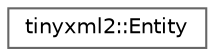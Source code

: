 digraph "Graphical Class Hierarchy"
{
 // LATEX_PDF_SIZE
  bgcolor="transparent";
  edge [fontname=Helvetica,fontsize=10,labelfontname=Helvetica,labelfontsize=10];
  node [fontname=Helvetica,fontsize=10,shape=box,height=0.2,width=0.4];
  rankdir="LR";
  Node0 [id="Node000000",label="tinyxml2::Entity",height=0.2,width=0.4,color="grey40", fillcolor="white", style="filled",URL="$structtinyxml2_1_1Entity.html",tooltip=" "];
}
